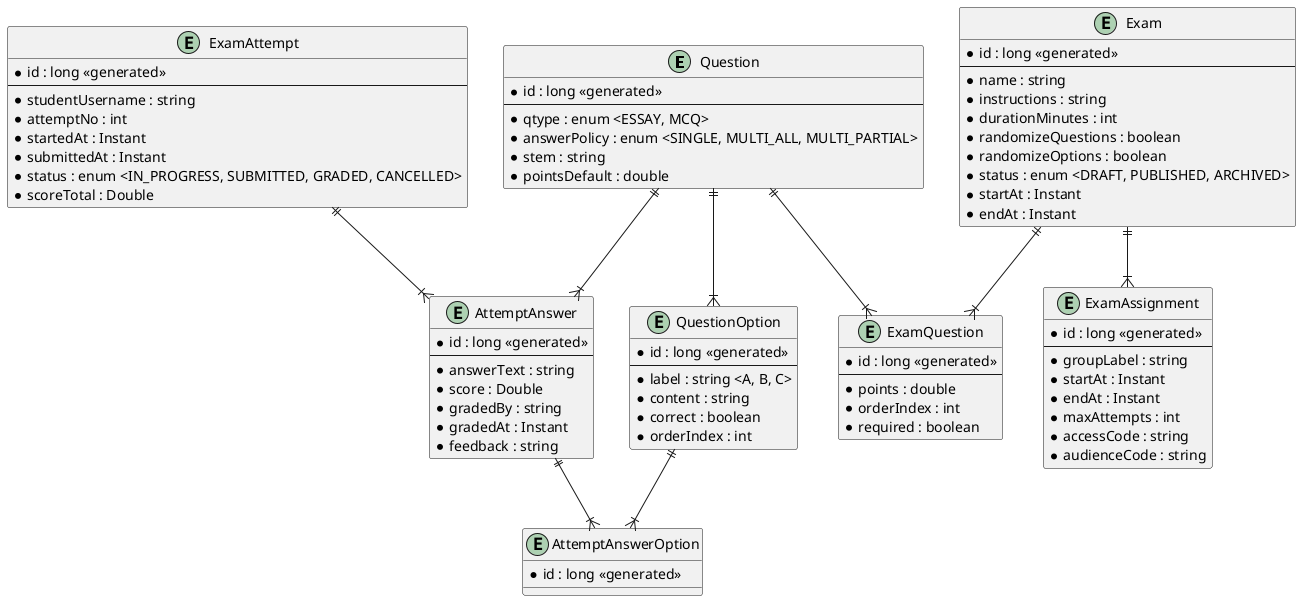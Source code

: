 @startuml

entity Question {
    * id : long <<generated>>
    --
    * qtype : enum <ESSAY, MCQ>
    * answerPolicy : enum <SINGLE, MULTI_ALL, MULTI_PARTIAL>
    * stem : string
    * pointsDefault : double
}

entity QuestionOption {
    * id : long <<generated>>
    --
    * label : string <A, B, C>
    * content : string
    * correct : boolean
    * orderIndex : int
}

entity Exam {
    * id : long <<generated>>
    --
    * name : string
    * instructions : string
    * durationMinutes : int
    * randomizeQuestions : boolean
    * randomizeOptions : boolean
    * status : enum <DRAFT, PUBLISHED, ARCHIVED>
    * startAt : Instant
    * endAt : Instant
}

entity ExamAssignment {
    * id : long <<generated>>
    --
    * groupLabel : string
    * startAt : Instant
    * endAt : Instant
    * maxAttempts : int
    * accessCode : string
    * audienceCode : string
}

entity AttemptAnswer {
    * id : long <<generated>>
    --
    * answerText : string
    * score : Double
    * gradedBy : string
    * gradedAt : Instant
    * feedback : string
}

entity ExamAttempt {
    * id : long <<generated>>
    --
    * studentUsername : string
    * attemptNo : int
    * startedAt : Instant
    * submittedAt : Instant
    * status : enum <IN_PROGRESS, SUBMITTED, GRADED, CANCELLED>
    * scoreTotal : Double
}

entity ExamQuestion {
    * id : long <<generated>>
    --
    * points : double
    * orderIndex : int
    * required : boolean
}

entity AttemptAnswerOption {
    * id : long <<generated>>
}

Question ||--|{ QuestionOption
Exam ||--|{ ExamAssignment
QuestionOption ||--|{ AttemptAnswerOption
Question ||--|{ AttemptAnswer
ExamAttempt ||--|{ AttemptAnswer
AttemptAnswer ||--|{ AttemptAnswerOption
Exam ||--|{ ExamQuestion
Question ||--|{ ExamQuestion
@enduml